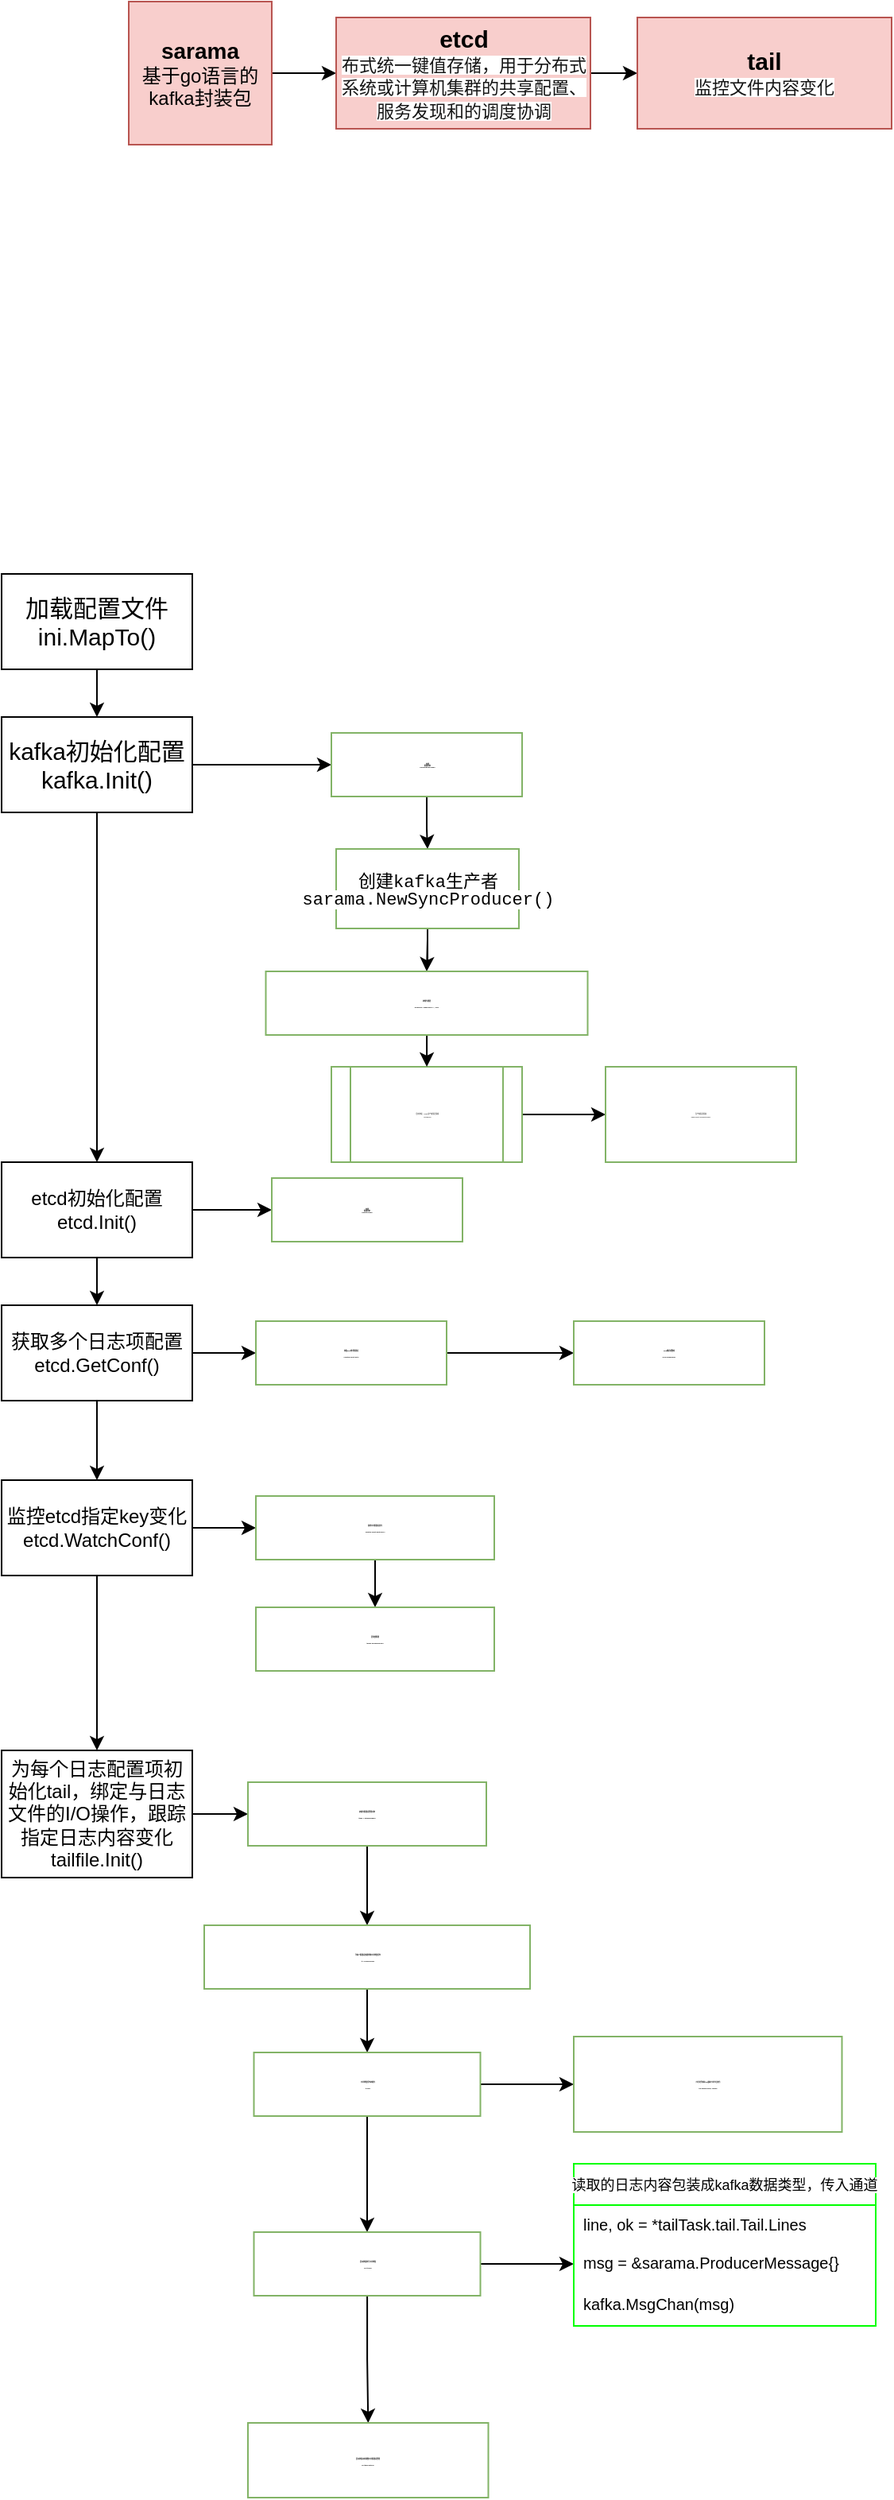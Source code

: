 <mxfile version="16.2.6" type="github">
  <diagram id="8QzUFzPcUCmMM6ad5pbA" name="Page-1">
    <mxGraphModel dx="762" dy="1885" grid="1" gridSize="10" guides="1" tooltips="1" connect="1" arrows="1" fold="1" page="1" pageScale="1" pageWidth="827" pageHeight="1169" math="0" shadow="0">
      <root>
        <mxCell id="0" />
        <mxCell id="1" parent="0" />
        <mxCell id="t0sURCftIjSwmOLmZrCK-31" value="" style="edgeStyle=orthogonalEdgeStyle;rounded=0;orthogonalLoop=1;jettySize=auto;html=1;fontSize=14;fontColor=#000000;" edge="1" parent="1" source="t0sURCftIjSwmOLmZrCK-1" target="t0sURCftIjSwmOLmZrCK-30">
          <mxGeometry relative="1" as="geometry" />
        </mxCell>
        <mxCell id="t0sURCftIjSwmOLmZrCK-1" value="&lt;font style=&quot;font-size: 14px&quot;&gt;&lt;b&gt;sarama&lt;/b&gt;&lt;br&gt;&lt;/font&gt;基于go语言的kafka封装包" style="whiteSpace=wrap;html=1;aspect=fixed;fillColor=#f8cecc;strokeColor=#b85450;" vertex="1" parent="1">
          <mxGeometry x="150" y="90" width="90" height="90" as="geometry" />
        </mxCell>
        <mxCell id="t0sURCftIjSwmOLmZrCK-5" value="" style="edgeStyle=orthogonalEdgeStyle;rounded=0;orthogonalLoop=1;jettySize=auto;html=1;" edge="1" parent="1" source="t0sURCftIjSwmOLmZrCK-3" target="t0sURCftIjSwmOLmZrCK-4">
          <mxGeometry relative="1" as="geometry" />
        </mxCell>
        <mxCell id="t0sURCftIjSwmOLmZrCK-3" value="加载配置文件&lt;br style=&quot;font-size: 15px;&quot;&gt;ini.MapTo()" style="rounded=0;whiteSpace=wrap;html=1;fontSize=15;" vertex="1" parent="1">
          <mxGeometry x="70" y="450" width="120" height="60" as="geometry" />
        </mxCell>
        <mxCell id="t0sURCftIjSwmOLmZrCK-8" value="" style="edgeStyle=orthogonalEdgeStyle;rounded=0;orthogonalLoop=1;jettySize=auto;html=1;" edge="1" parent="1" source="t0sURCftIjSwmOLmZrCK-4" target="t0sURCftIjSwmOLmZrCK-7">
          <mxGeometry relative="1" as="geometry" />
        </mxCell>
        <mxCell id="t0sURCftIjSwmOLmZrCK-44" value="" style="edgeStyle=orthogonalEdgeStyle;rounded=0;orthogonalLoop=1;jettySize=auto;html=1;fontSize=15;fontColor=#000000;" edge="1" parent="1" source="t0sURCftIjSwmOLmZrCK-4" target="t0sURCftIjSwmOLmZrCK-9">
          <mxGeometry relative="1" as="geometry" />
        </mxCell>
        <mxCell id="t0sURCftIjSwmOLmZrCK-4" value="kafka初始化配置&lt;br style=&quot;font-size: 15px;&quot;&gt;kafka.Init()" style="whiteSpace=wrap;html=1;rounded=0;fontSize=15;" vertex="1" parent="1">
          <mxGeometry x="70" y="540" width="120" height="60" as="geometry" />
        </mxCell>
        <mxCell id="t0sURCftIjSwmOLmZrCK-25" value="" style="edgeStyle=orthogonalEdgeStyle;rounded=0;orthogonalLoop=1;jettySize=auto;html=1;fontSize=14;fontColor=#000000;" edge="1" parent="1" source="t0sURCftIjSwmOLmZrCK-7" target="t0sURCftIjSwmOLmZrCK-24">
          <mxGeometry relative="1" as="geometry" />
        </mxCell>
        <mxCell id="t0sURCftIjSwmOLmZrCK-29" value="" style="edgeStyle=orthogonalEdgeStyle;rounded=0;orthogonalLoop=1;jettySize=auto;html=1;fontSize=14;fontColor=#000000;" edge="1" parent="1" source="t0sURCftIjSwmOLmZrCK-7" target="t0sURCftIjSwmOLmZrCK-28">
          <mxGeometry relative="1" as="geometry" />
        </mxCell>
        <mxCell id="t0sURCftIjSwmOLmZrCK-7" value="etcd初始化配置&lt;br&gt;etcd.Init()" style="whiteSpace=wrap;html=1;rounded=0;" vertex="1" parent="1">
          <mxGeometry x="70" y="820" width="120" height="60" as="geometry" />
        </mxCell>
        <mxCell id="t0sURCftIjSwmOLmZrCK-13" value="" style="edgeStyle=orthogonalEdgeStyle;rounded=0;orthogonalLoop=1;jettySize=auto;html=1;fontSize=15;fontColor=default;" edge="1" parent="1" source="t0sURCftIjSwmOLmZrCK-9" target="t0sURCftIjSwmOLmZrCK-12">
          <mxGeometry relative="1" as="geometry" />
        </mxCell>
        <mxCell id="t0sURCftIjSwmOLmZrCK-9" value="&lt;h6 style=&quot;font-size: 1px;&quot;&gt;&lt;font style=&quot;font-size: 1px;&quot;&gt;创建&lt;br style=&quot;font-size: 1px;&quot;&gt;&lt;/font&gt;&lt;font style=&quot;font-size: 1px;&quot;&gt;配置对象&lt;br style=&quot;font-size: 1px;&quot;&gt;&lt;/font&gt;&lt;font style=&quot;font-size: 1px;&quot;&gt;sarama.NewConfig()&lt;/font&gt;&lt;/h6&gt;" style="whiteSpace=wrap;html=1;rounded=0;fontSize=1;fontStyle=0;fillColor=#FFFFFF;strokeColor=#82b366;" vertex="1" parent="1">
          <mxGeometry x="277.5" y="550" width="120" height="40" as="geometry" />
        </mxCell>
        <mxCell id="t0sURCftIjSwmOLmZrCK-53" value="" style="edgeStyle=orthogonalEdgeStyle;rounded=0;orthogonalLoop=1;jettySize=auto;html=1;fontSize=1;fontColor=#000000;" edge="1" parent="1" source="t0sURCftIjSwmOLmZrCK-12">
          <mxGeometry relative="1" as="geometry">
            <mxPoint x="337.486" y="700" as="targetPoint" />
          </mxGeometry>
        </mxCell>
        <mxCell id="t0sURCftIjSwmOLmZrCK-12" value="&lt;blockquote style=&quot;line-height: 1 ; font-size: 11px&quot;&gt;&lt;span style=&quot;font-family: &amp;#34;consolas&amp;#34; , &amp;#34;courier new&amp;#34; , monospace ; font-size: 11px ; text-align: left ; background-color: rgb(255 , 255 , 255) ; line-height: 0.7&quot;&gt;创建kafka生产者&lt;br style=&quot;font-size: 11px&quot;&gt;&lt;/span&gt;&lt;span style=&quot;font-family: &amp;#34;consolas&amp;#34; , &amp;#34;courier new&amp;#34; , monospace ; font-size: 11px ; text-align: left ; background-color: rgb(255 , 255 , 255) ; line-height: 0.7&quot;&gt;sarama.NewSyncProducer()&lt;/span&gt;&lt;/blockquote&gt;" style="whiteSpace=wrap;html=1;fontSize=1;fillColor=#FFFFFF;strokeColor=#82b366;rounded=0;fontStyle=0;horizontal=1;" vertex="1" parent="1">
          <mxGeometry x="280.5" y="623" width="115" height="50" as="geometry" />
        </mxCell>
        <mxCell id="t0sURCftIjSwmOLmZrCK-15" value="&lt;div style=&quot;font-family: &amp;#34;consolas&amp;#34; , &amp;#34;courier new&amp;#34; , monospace ; font-weight: normal ; font-size: 10px ; line-height: 14px&quot;&gt;&lt;br&gt;&lt;/div&gt;" style="text;whiteSpace=wrap;html=1;fontSize=15;fontColor=#000000;" vertex="1" parent="1">
          <mxGeometry x="340" y="790" width="170" height="30" as="geometry" />
        </mxCell>
        <mxCell id="t0sURCftIjSwmOLmZrCK-23" value="" style="edgeStyle=orthogonalEdgeStyle;rounded=0;orthogonalLoop=1;jettySize=auto;html=1;fontSize=11;fontColor=#000000;" edge="1" parent="1" source="t0sURCftIjSwmOLmZrCK-16" target="t0sURCftIjSwmOLmZrCK-22">
          <mxGeometry relative="1" as="geometry" />
        </mxCell>
        <mxCell id="t0sURCftIjSwmOLmZrCK-16" value="启动协程，kafka生产者发送消息&lt;br&gt;sendMsg()" style="shape=process;whiteSpace=wrap;html=1;backgroundOutline=1;fontSize=1;fillColor=#FFFFFF;strokeColor=#82b366;rounded=0;fontStyle=0;horizontal=1;" vertex="1" parent="1">
          <mxGeometry x="277.5" y="760" width="120" height="60" as="geometry" />
        </mxCell>
        <mxCell id="t0sURCftIjSwmOLmZrCK-22" value="生产者发送消息&lt;br&gt;kafkaClient.SendMessage()" style="whiteSpace=wrap;html=1;fontSize=1;fillColor=#FFFFFF;strokeColor=#82b366;rounded=0;fontStyle=0;" vertex="1" parent="1">
          <mxGeometry x="450" y="760" width="120" height="60" as="geometry" />
        </mxCell>
        <mxCell id="t0sURCftIjSwmOLmZrCK-24" value="&lt;h6 style=&quot;font-size: 1px&quot;&gt;&lt;font style=&quot;font-size: 1px&quot;&gt;创建&lt;br style=&quot;font-size: 1px&quot;&gt;&lt;/font&gt;&lt;font style=&quot;font-size: 1px&quot;&gt;配置对象&lt;br style=&quot;font-size: 1px&quot;&gt;&lt;/font&gt;&lt;font style=&quot;font-size: 1px&quot;&gt;clientv3.New()&lt;/font&gt;&lt;/h6&gt;" style="whiteSpace=wrap;html=1;rounded=0;fontSize=1;fontStyle=0;fillColor=#FFFFFF;strokeColor=#82b366;" vertex="1" parent="1">
          <mxGeometry x="240" y="830" width="120" height="40" as="geometry" />
        </mxCell>
        <mxCell id="t0sURCftIjSwmOLmZrCK-33" value="" style="edgeStyle=orthogonalEdgeStyle;rounded=0;orthogonalLoop=1;jettySize=auto;html=1;fontSize=15;fontColor=#000000;" edge="1" parent="1" source="t0sURCftIjSwmOLmZrCK-28" target="t0sURCftIjSwmOLmZrCK-32">
          <mxGeometry relative="1" as="geometry" />
        </mxCell>
        <mxCell id="t0sURCftIjSwmOLmZrCK-39" value="" style="edgeStyle=orthogonalEdgeStyle;rounded=0;orthogonalLoop=1;jettySize=auto;html=1;fontSize=15;fontColor=#000000;" edge="1" parent="1" source="t0sURCftIjSwmOLmZrCK-28" target="t0sURCftIjSwmOLmZrCK-38">
          <mxGeometry relative="1" as="geometry" />
        </mxCell>
        <mxCell id="t0sURCftIjSwmOLmZrCK-28" value="获取多个日志项配置&lt;br&gt;etcd.GetConf()" style="whiteSpace=wrap;html=1;rounded=0;" vertex="1" parent="1">
          <mxGeometry x="70" y="910" width="120" height="60" as="geometry" />
        </mxCell>
        <mxCell id="t0sURCftIjSwmOLmZrCK-88" value="" style="edgeStyle=orthogonalEdgeStyle;rounded=0;orthogonalLoop=1;jettySize=auto;html=1;fontSize=10;fontColor=#000000;" edge="1" parent="1" source="t0sURCftIjSwmOLmZrCK-30" target="t0sURCftIjSwmOLmZrCK-87">
          <mxGeometry relative="1" as="geometry" />
        </mxCell>
        <mxCell id="t0sURCftIjSwmOLmZrCK-30" value="&lt;font&gt;&lt;b&gt;&lt;font style=&quot;font-size: 15px&quot;&gt;etcd&lt;/font&gt;&lt;/b&gt;&lt;br style=&quot;font-size: 11px&quot;&gt;&lt;span style=&quot;font-size: 11px ; color: rgb(21 , 21 , 21) ; font-family: &amp;#34;redhattext&amp;#34; , &amp;#34;overpass&amp;#34; , &amp;#34;overpass&amp;#34; , &amp;#34;helvetica&amp;#34; , &amp;#34;arial&amp;#34; , sans-serif ; background-color: rgb(255 , 255 , 255)&quot;&gt;布式统一键值存储，用于分布式系统或计算机集群的共享配置、服务发现和的调度协调&lt;/span&gt;&lt;/font&gt;" style="whiteSpace=wrap;html=1;fillColor=#f8cecc;strokeColor=#b85450;" vertex="1" parent="1">
          <mxGeometry x="280.5" y="100" width="160" height="70" as="geometry" />
        </mxCell>
        <mxCell id="t0sURCftIjSwmOLmZrCK-37" value="" style="edgeStyle=orthogonalEdgeStyle;rounded=0;orthogonalLoop=1;jettySize=auto;html=1;fontSize=15;fontColor=#000000;" edge="1" parent="1" source="t0sURCftIjSwmOLmZrCK-32" target="t0sURCftIjSwmOLmZrCK-36">
          <mxGeometry relative="1" as="geometry" />
        </mxCell>
        <mxCell id="t0sURCftIjSwmOLmZrCK-32" value="&lt;h6 style=&quot;font-size: 1px&quot;&gt;获取json格式配置项&lt;/h6&gt;&lt;h6 style=&quot;font-size: 1px&quot;&gt;clientv3.Client.Get()&lt;/h6&gt;" style="whiteSpace=wrap;html=1;rounded=0;fontSize=1;fontStyle=0;fillColor=#FFFFFF;strokeColor=#82b366;" vertex="1" parent="1">
          <mxGeometry x="230" y="920" width="120" height="40" as="geometry" />
        </mxCell>
        <mxCell id="t0sURCftIjSwmOLmZrCK-36" value="&lt;h6 style=&quot;font-size: 1px&quot;&gt;json解析成数组&lt;br&gt;&lt;/h6&gt;&lt;h6 style=&quot;font-size: 1px&quot;&gt;json.Unmarshal()&lt;/h6&gt;" style="whiteSpace=wrap;html=1;rounded=0;fontSize=1;fontStyle=0;fillColor=#FFFFFF;strokeColor=#82b366;" vertex="1" parent="1">
          <mxGeometry x="430" y="920" width="120" height="40" as="geometry" />
        </mxCell>
        <mxCell id="t0sURCftIjSwmOLmZrCK-41" value="" style="edgeStyle=orthogonalEdgeStyle;rounded=0;orthogonalLoop=1;jettySize=auto;html=1;fontSize=15;fontColor=#000000;" edge="1" parent="1" source="t0sURCftIjSwmOLmZrCK-38" target="t0sURCftIjSwmOLmZrCK-40">
          <mxGeometry relative="1" as="geometry" />
        </mxCell>
        <mxCell id="t0sURCftIjSwmOLmZrCK-43" value="" style="edgeStyle=orthogonalEdgeStyle;rounded=0;orthogonalLoop=1;jettySize=auto;html=1;fontSize=15;fontColor=#000000;" edge="1" parent="1" source="t0sURCftIjSwmOLmZrCK-38" target="t0sURCftIjSwmOLmZrCK-42">
          <mxGeometry relative="1" as="geometry" />
        </mxCell>
        <mxCell id="t0sURCftIjSwmOLmZrCK-38" value="监控etcd指定key变化&lt;br&gt;etcd.WatchConf()" style="whiteSpace=wrap;html=1;rounded=0;" vertex="1" parent="1">
          <mxGeometry x="70" y="1020" width="120" height="60" as="geometry" />
        </mxCell>
        <mxCell id="t0sURCftIjSwmOLmZrCK-62" value="" style="edgeStyle=orthogonalEdgeStyle;rounded=0;orthogonalLoop=1;jettySize=auto;html=1;fontSize=1;fontColor=#000000;" edge="1" parent="1" source="t0sURCftIjSwmOLmZrCK-40" target="t0sURCftIjSwmOLmZrCK-61">
          <mxGeometry relative="1" as="geometry" />
        </mxCell>
        <mxCell id="t0sURCftIjSwmOLmZrCK-40" value="为每个日志配置项初始化tail，绑定与日志文件的I/O操作，跟踪指定日志内容变化&lt;br&gt;tailfile.Init()" style="whiteSpace=wrap;html=1;rounded=0;" vertex="1" parent="1">
          <mxGeometry x="70" y="1190" width="120" height="80" as="geometry" />
        </mxCell>
        <mxCell id="t0sURCftIjSwmOLmZrCK-60" value="" style="edgeStyle=orthogonalEdgeStyle;rounded=0;orthogonalLoop=1;jettySize=auto;html=1;fontSize=1;fontColor=#000000;" edge="1" parent="1" source="t0sURCftIjSwmOLmZrCK-42" target="t0sURCftIjSwmOLmZrCK-59">
          <mxGeometry relative="1" as="geometry" />
        </mxCell>
        <mxCell id="t0sURCftIjSwmOLmZrCK-42" value="&lt;h6 style=&quot;font-size: 1px&quot;&gt;监控日志配置项变化&lt;/h6&gt;&lt;h6 style=&quot;font-size: 1px&quot;&gt;clientv3.Client.Watch(key)&lt;/h6&gt;" style="whiteSpace=wrap;html=1;rounded=0;fontSize=1;fontStyle=0;fillColor=#FFFFFF;strokeColor=#82b366;" vertex="1" parent="1">
          <mxGeometry x="230" y="1030" width="150" height="40" as="geometry" />
        </mxCell>
        <mxCell id="t0sURCftIjSwmOLmZrCK-56" value="" style="edgeStyle=orthogonalEdgeStyle;rounded=0;orthogonalLoop=1;jettySize=auto;html=1;fontSize=1;fontColor=#000000;" edge="1" parent="1" source="t0sURCftIjSwmOLmZrCK-54">
          <mxGeometry relative="1" as="geometry">
            <mxPoint x="337" y="760" as="targetPoint" />
          </mxGeometry>
        </mxCell>
        <mxCell id="t0sURCftIjSwmOLmZrCK-54" value="&lt;h6 style=&quot;font-size: 1px&quot;&gt;&lt;font style=&quot;font-size: 1px&quot;&gt;初始化通道&lt;/font&gt;&lt;br&gt;&lt;/h6&gt;&lt;h6 style=&quot;font-size: 1px&quot;&gt;&lt;font style=&quot;font-size: 1px&quot;&gt;msgChan = make(chan *..., size)&lt;/font&gt;&lt;/h6&gt;" style="whiteSpace=wrap;html=1;rounded=0;fontSize=1;fontStyle=0;fillColor=#FFFFFF;strokeColor=#82b366;" vertex="1" parent="1">
          <mxGeometry x="236.25" y="700" width="202.5" height="40" as="geometry" />
        </mxCell>
        <mxCell id="t0sURCftIjSwmOLmZrCK-59" value="&lt;h6 style=&quot;font-size: 1px&quot;&gt;启用新配置&lt;/h6&gt;&lt;h6 style=&quot;font-size: 1px&quot;&gt;tailfile.SendNewConf()&lt;/h6&gt;" style="whiteSpace=wrap;html=1;rounded=0;fontSize=1;fontStyle=0;fillColor=#FFFFFF;strokeColor=#82b366;" vertex="1" parent="1">
          <mxGeometry x="230" y="1100" width="150" height="40" as="geometry" />
        </mxCell>
        <mxCell id="t0sURCftIjSwmOLmZrCK-64" value="" style="edgeStyle=orthogonalEdgeStyle;rounded=0;orthogonalLoop=1;jettySize=auto;html=1;fontSize=1;fontColor=#000000;" edge="1" parent="1" source="t0sURCftIjSwmOLmZrCK-61" target="t0sURCftIjSwmOLmZrCK-63">
          <mxGeometry relative="1" as="geometry" />
        </mxCell>
        <mxCell id="t0sURCftIjSwmOLmZrCK-61" value="&lt;h6 style=&quot;font-size: 1px&quot;&gt;初始化配置项管理对象&lt;/h6&gt;&lt;h6 style=&quot;font-size: 1px&quot;&gt;ttMgr = &amp;amp;tailTaskMgr{}&lt;/h6&gt;" style="whiteSpace=wrap;html=1;rounded=0;fontSize=1;fontStyle=0;fillColor=#FFFFFF;strokeColor=#82b366;" vertex="1" parent="1">
          <mxGeometry x="225" y="1210" width="150" height="40" as="geometry" />
        </mxCell>
        <mxCell id="t0sURCftIjSwmOLmZrCK-66" value="" style="edgeStyle=orthogonalEdgeStyle;rounded=0;orthogonalLoop=1;jettySize=auto;html=1;fontSize=1;fontColor=#000000;" edge="1" parent="1" source="t0sURCftIjSwmOLmZrCK-63" target="t0sURCftIjSwmOLmZrCK-65">
          <mxGeometry relative="1" as="geometry" />
        </mxCell>
        <mxCell id="t0sURCftIjSwmOLmZrCK-63" value="&lt;h6 style=&quot;font-size: 1px&quot;&gt;为每个配置项创建单独日志收集任务&lt;/h6&gt;&lt;h6 style=&quot;font-size: 1px&quot;&gt;tt = newTailTask()&lt;/h6&gt;" style="whiteSpace=wrap;html=1;rounded=0;fontSize=1;fontStyle=0;fillColor=#FFFFFF;strokeColor=#82b366;" vertex="1" parent="1">
          <mxGeometry x="197.5" y="1300" width="205" height="40" as="geometry" />
        </mxCell>
        <mxCell id="t0sURCftIjSwmOLmZrCK-68" value="" style="edgeStyle=orthogonalEdgeStyle;rounded=0;orthogonalLoop=1;jettySize=auto;html=1;fontSize=1;fontColor=#000000;" edge="1" parent="1" source="t0sURCftIjSwmOLmZrCK-65" target="t0sURCftIjSwmOLmZrCK-67">
          <mxGeometry relative="1" as="geometry" />
        </mxCell>
        <mxCell id="t0sURCftIjSwmOLmZrCK-70" value="" style="edgeStyle=orthogonalEdgeStyle;rounded=0;orthogonalLoop=1;jettySize=auto;html=1;fontSize=1;fontColor=#000000;" edge="1" parent="1" source="t0sURCftIjSwmOLmZrCK-65" target="t0sURCftIjSwmOLmZrCK-69">
          <mxGeometry relative="1" as="geometry" />
        </mxCell>
        <mxCell id="t0sURCftIjSwmOLmZrCK-65" value="&lt;h6 style=&quot;font-size: 1px&quot;&gt;日志收集任务初始化&lt;/h6&gt;&lt;h6 style=&quot;font-size: 1px&quot;&gt;tt.Init()&lt;/h6&gt;" style="whiteSpace=wrap;html=1;rounded=0;fontSize=1;fontStyle=0;fillColor=#FFFFFF;strokeColor=#82b366;" vertex="1" parent="1">
          <mxGeometry x="228.75" y="1380" width="142.5" height="40" as="geometry" />
        </mxCell>
        <mxCell id="t0sURCftIjSwmOLmZrCK-67" value="&lt;h6 style=&quot;font-size: 1px&quot;&gt;日志文件绑定tail跟踪日志内容变化&lt;/h6&gt;&lt;h6 style=&quot;font-size: 1px&quot;&gt;tail.TailFile(path, config)&lt;/h6&gt;" style="whiteSpace=wrap;html=1;rounded=0;fontSize=1;fontStyle=0;fillColor=#FFFFFF;strokeColor=#82b366;" vertex="1" parent="1">
          <mxGeometry x="430" y="1370" width="168.75" height="60" as="geometry" />
        </mxCell>
        <mxCell id="t0sURCftIjSwmOLmZrCK-72" value="" style="edgeStyle=orthogonalEdgeStyle;rounded=0;orthogonalLoop=1;jettySize=auto;html=1;fontSize=1;fontColor=#000000;entryX=0;entryY=0.5;entryDx=0;entryDy=0;" edge="1" parent="1" source="t0sURCftIjSwmOLmZrCK-69" target="t0sURCftIjSwmOLmZrCK-81">
          <mxGeometry relative="1" as="geometry">
            <mxPoint x="451" y="1510" as="targetPoint" />
          </mxGeometry>
        </mxCell>
        <mxCell id="t0sURCftIjSwmOLmZrCK-86" value="" style="edgeStyle=orthogonalEdgeStyle;rounded=0;orthogonalLoop=1;jettySize=auto;html=1;fontSize=10;fontColor=#000000;" edge="1" parent="1" source="t0sURCftIjSwmOLmZrCK-69" target="t0sURCftIjSwmOLmZrCK-85">
          <mxGeometry relative="1" as="geometry" />
        </mxCell>
        <mxCell id="t0sURCftIjSwmOLmZrCK-69" value="&lt;h6 style=&quot;font-size: 1px&quot;&gt;启动协程执行日志收集&lt;/h6&gt;&lt;h6 style=&quot;font-size: 1px&quot;&gt;go tt.run()&lt;/h6&gt;" style="whiteSpace=wrap;html=1;rounded=0;fontSize=1;fontStyle=0;fillColor=#FFFFFF;strokeColor=#82b366;" vertex="1" parent="1">
          <mxGeometry x="228.75" y="1493" width="142.5" height="40" as="geometry" />
        </mxCell>
        <mxCell id="t0sURCftIjSwmOLmZrCK-80" value="读取的日志内容包装成kafka数据类型，传入通道" style="swimlane;fontStyle=0;childLayout=stackLayout;horizontal=1;startSize=26;fillColor=none;horizontalStack=0;resizeParent=1;resizeParentMax=0;resizeLast=0;collapsible=1;marginBottom=0;labelBackgroundColor=#FFFFFF;fontSize=9;fontColor=#000000;strokeColor=#00FF00;" vertex="1" parent="1">
          <mxGeometry x="430" y="1450" width="190" height="102" as="geometry">
            <mxRectangle x="430" y="1450" width="290" height="26" as="alternateBounds" />
          </mxGeometry>
        </mxCell>
        <mxCell id="t0sURCftIjSwmOLmZrCK-82" value="line, ok = *tailTask.tail.Tail.Lines" style="text;strokeColor=none;fillColor=none;align=left;verticalAlign=top;spacingLeft=4;spacingRight=4;overflow=hidden;rotatable=0;points=[[0,0.5],[1,0.5]];portConstraint=eastwest;labelBackgroundColor=#FFFFFF;fontSize=10;fontColor=#000000;" vertex="1" parent="t0sURCftIjSwmOLmZrCK-80">
          <mxGeometry y="26" width="190" height="24" as="geometry" />
        </mxCell>
        <mxCell id="t0sURCftIjSwmOLmZrCK-81" value="msg = &amp;sarama.ProducerMessage{}" style="text;strokeColor=none;fillColor=none;align=left;verticalAlign=top;spacingLeft=4;spacingRight=4;overflow=hidden;rotatable=0;points=[[0,0.5],[1,0.5]];portConstraint=eastwest;labelBackgroundColor=#FFFFFF;fontSize=10;fontColor=#000000;" vertex="1" parent="t0sURCftIjSwmOLmZrCK-80">
          <mxGeometry y="50" width="190" height="26" as="geometry" />
        </mxCell>
        <mxCell id="t0sURCftIjSwmOLmZrCK-83" value="kafka.MsgChan(msg)" style="text;strokeColor=none;fillColor=none;align=left;verticalAlign=top;spacingLeft=4;spacingRight=4;overflow=hidden;rotatable=0;points=[[0,0.5],[1,0.5]];portConstraint=eastwest;labelBackgroundColor=#FFFFFF;fontSize=10;fontColor=#000000;" vertex="1" parent="t0sURCftIjSwmOLmZrCK-80">
          <mxGeometry y="76" width="190" height="26" as="geometry" />
        </mxCell>
        <mxCell id="t0sURCftIjSwmOLmZrCK-85" value="&lt;h6 style=&quot;font-size: 1px&quot;&gt;启动协程动态调整日志配置项管理&lt;/h6&gt;&lt;h6 style=&quot;font-size: 1px&quot;&gt;go ttMgr.watch()&lt;/h6&gt;" style="whiteSpace=wrap;html=1;rounded=0;fontSize=1;fontStyle=0;fillColor=#FFFFFF;strokeColor=#82b366;" vertex="1" parent="1">
          <mxGeometry x="225" y="1613" width="151.25" height="47" as="geometry" />
        </mxCell>
        <mxCell id="t0sURCftIjSwmOLmZrCK-87" value="&lt;font&gt;&lt;b&gt;&lt;font style=&quot;font-size: 15px&quot;&gt;tail&lt;/font&gt;&lt;/b&gt;&lt;br style=&quot;font-size: 11px&quot;&gt;&lt;span style=&quot;font-size: 11px ; color: rgb(21 , 21 , 21) ; font-family: &amp;#34;redhattext&amp;#34; , &amp;#34;overpass&amp;#34; , &amp;#34;overpass&amp;#34; , &amp;#34;helvetica&amp;#34; , &amp;#34;arial&amp;#34; , sans-serif ; background-color: rgb(255 , 255 , 255)&quot;&gt;监控文件内容变化&lt;/span&gt;&lt;/font&gt;" style="whiteSpace=wrap;html=1;fillColor=#f8cecc;strokeColor=#b85450;" vertex="1" parent="1">
          <mxGeometry x="470" y="100" width="160" height="70" as="geometry" />
        </mxCell>
      </root>
    </mxGraphModel>
  </diagram>
</mxfile>
